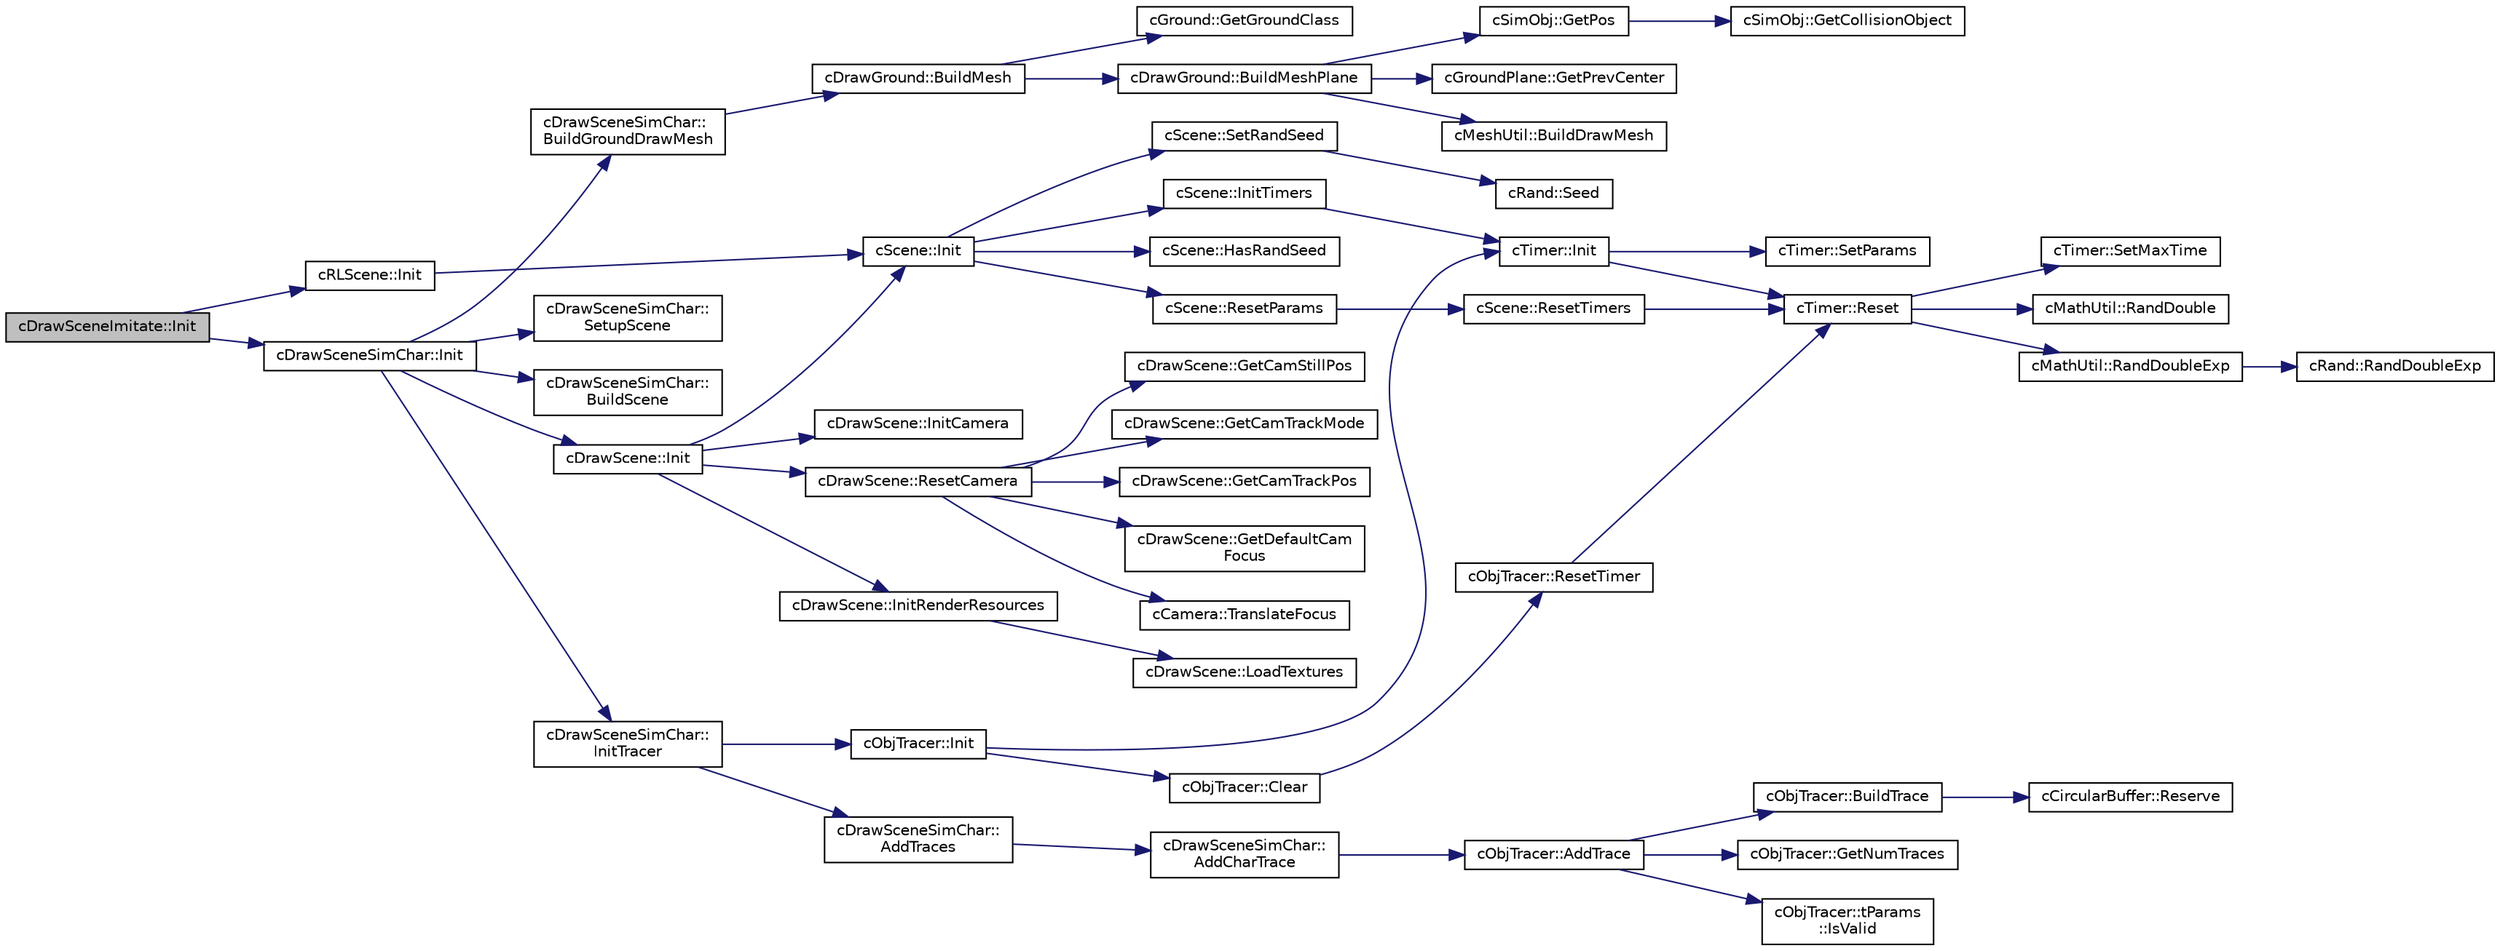 digraph "cDrawSceneImitate::Init"
{
 // LATEX_PDF_SIZE
  edge [fontname="Helvetica",fontsize="10",labelfontname="Helvetica",labelfontsize="10"];
  node [fontname="Helvetica",fontsize="10",shape=record];
  rankdir="LR";
  Node1 [label="cDrawSceneImitate::Init",height=0.2,width=0.4,color="black", fillcolor="grey75", style="filled", fontcolor="black",tooltip=" "];
  Node1 -> Node2 [color="midnightblue",fontsize="10",style="solid",fontname="Helvetica"];
  Node2 [label="cDrawSceneSimChar::Init",height=0.2,width=0.4,color="black", fillcolor="white", style="filled",URL="$classc_draw_scene_sim_char.html#a4e6054c41d9444218aa837fc692d38d6",tooltip=" "];
  Node2 -> Node3 [color="midnightblue",fontsize="10",style="solid",fontname="Helvetica"];
  Node3 [label="cDrawSceneSimChar::\lBuildGroundDrawMesh",height=0.2,width=0.4,color="black", fillcolor="white", style="filled",URL="$classc_draw_scene_sim_char.html#aa87f3016ca6cf257701de2cbdbce0cd2",tooltip=" "];
  Node3 -> Node4 [color="midnightblue",fontsize="10",style="solid",fontname="Helvetica"];
  Node4 [label="cDrawGround::BuildMesh",height=0.2,width=0.4,color="black", fillcolor="white", style="filled",URL="$classc_draw_ground.html#af01e740bca9edeac61ebccf5418af5b4",tooltip=" "];
  Node4 -> Node5 [color="midnightblue",fontsize="10",style="solid",fontname="Helvetica"];
  Node5 [label="cDrawGround::BuildMeshPlane",height=0.2,width=0.4,color="black", fillcolor="white", style="filled",URL="$classc_draw_ground.html#a97002787a031668e004bd9a791beae7b",tooltip=" "];
  Node5 -> Node6 [color="midnightblue",fontsize="10",style="solid",fontname="Helvetica"];
  Node6 [label="cMeshUtil::BuildDrawMesh",height=0.2,width=0.4,color="black", fillcolor="white", style="filled",URL="$classc_mesh_util.html#a99c580def2bd11bea53600a2467f5c91",tooltip=" "];
  Node5 -> Node7 [color="midnightblue",fontsize="10",style="solid",fontname="Helvetica"];
  Node7 [label="cSimObj::GetPos",height=0.2,width=0.4,color="black", fillcolor="white", style="filled",URL="$classc_sim_obj.html#adb9f6ca03649139e5300de22c12df44f",tooltip=" "];
  Node7 -> Node8 [color="midnightblue",fontsize="10",style="solid",fontname="Helvetica"];
  Node8 [label="cSimObj::GetCollisionObject",height=0.2,width=0.4,color="black", fillcolor="white", style="filled",URL="$classc_sim_obj.html#aabb085287e9c1b96e290f66b8cab95e9",tooltip=" "];
  Node5 -> Node9 [color="midnightblue",fontsize="10",style="solid",fontname="Helvetica"];
  Node9 [label="cGroundPlane::GetPrevCenter",height=0.2,width=0.4,color="black", fillcolor="white", style="filled",URL="$classc_ground_plane.html#a9c54b0a96951bf92e6690ae5be794c09",tooltip=" "];
  Node4 -> Node10 [color="midnightblue",fontsize="10",style="solid",fontname="Helvetica"];
  Node10 [label="cGround::GetGroundClass",height=0.2,width=0.4,color="black", fillcolor="white", style="filled",URL="$classc_ground.html#a92a964a14cb57702671810959390fc39",tooltip=" "];
  Node2 -> Node11 [color="midnightblue",fontsize="10",style="solid",fontname="Helvetica"];
  Node11 [label="cDrawSceneSimChar::\lBuildScene",height=0.2,width=0.4,color="black", fillcolor="white", style="filled",URL="$classc_draw_scene_sim_char.html#aae61376b88a70f1369d7091123e32fc5",tooltip=" "];
  Node2 -> Node12 [color="midnightblue",fontsize="10",style="solid",fontname="Helvetica"];
  Node12 [label="cDrawScene::Init",height=0.2,width=0.4,color="black", fillcolor="white", style="filled",URL="$classc_draw_scene.html#af961ad5f820420edffd46780c007be68",tooltip=" "];
  Node12 -> Node13 [color="midnightblue",fontsize="10",style="solid",fontname="Helvetica"];
  Node13 [label="cScene::Init",height=0.2,width=0.4,color="black", fillcolor="white", style="filled",URL="$classc_scene.html#a8d59ee636f3e14388f8010fc4959a1db",tooltip=" "];
  Node13 -> Node14 [color="midnightblue",fontsize="10",style="solid",fontname="Helvetica"];
  Node14 [label="cScene::HasRandSeed",height=0.2,width=0.4,color="black", fillcolor="white", style="filled",URL="$classc_scene.html#a831a7df291e4568bce8128c05338aa04",tooltip=" "];
  Node13 -> Node15 [color="midnightblue",fontsize="10",style="solid",fontname="Helvetica"];
  Node15 [label="cScene::InitTimers",height=0.2,width=0.4,color="black", fillcolor="white", style="filled",URL="$classc_scene.html#a28cf2507e26a884ec13ae918128d448b",tooltip=" "];
  Node15 -> Node16 [color="midnightblue",fontsize="10",style="solid",fontname="Helvetica"];
  Node16 [label="cTimer::Init",height=0.2,width=0.4,color="black", fillcolor="white", style="filled",URL="$classc_timer.html#ab5f384b3d3bf9bdea54db1e4529afa1e",tooltip=" "];
  Node16 -> Node17 [color="midnightblue",fontsize="10",style="solid",fontname="Helvetica"];
  Node17 [label="cTimer::Reset",height=0.2,width=0.4,color="black", fillcolor="white", style="filled",URL="$classc_timer.html#ad1099bd7febb32a85da1273881d2326d",tooltip=" "];
  Node17 -> Node18 [color="midnightblue",fontsize="10",style="solid",fontname="Helvetica"];
  Node18 [label="cMathUtil::RandDouble",height=0.2,width=0.4,color="black", fillcolor="white", style="filled",URL="$classc_math_util.html#a8f3607d8952c00d36141494961f8691e",tooltip=" "];
  Node17 -> Node19 [color="midnightblue",fontsize="10",style="solid",fontname="Helvetica"];
  Node19 [label="cMathUtil::RandDoubleExp",height=0.2,width=0.4,color="black", fillcolor="white", style="filled",URL="$classc_math_util.html#a0750363044514fd5f6951c05f533067b",tooltip=" "];
  Node19 -> Node20 [color="midnightblue",fontsize="10",style="solid",fontname="Helvetica"];
  Node20 [label="cRand::RandDoubleExp",height=0.2,width=0.4,color="black", fillcolor="white", style="filled",URL="$classc_rand.html#a22bfd19e9f9233e08955c9e2ab47ba38",tooltip=" "];
  Node17 -> Node21 [color="midnightblue",fontsize="10",style="solid",fontname="Helvetica"];
  Node21 [label="cTimer::SetMaxTime",height=0.2,width=0.4,color="black", fillcolor="white", style="filled",URL="$classc_timer.html#a809813de40643bdcd8eeb5b4166934f0",tooltip=" "];
  Node16 -> Node22 [color="midnightblue",fontsize="10",style="solid",fontname="Helvetica"];
  Node22 [label="cTimer::SetParams",height=0.2,width=0.4,color="black", fillcolor="white", style="filled",URL="$classc_timer.html#a081062202800129e518bc8bef1a9dee2",tooltip=" "];
  Node13 -> Node23 [color="midnightblue",fontsize="10",style="solid",fontname="Helvetica"];
  Node23 [label="cScene::ResetParams",height=0.2,width=0.4,color="black", fillcolor="white", style="filled",URL="$classc_scene.html#a415e870aeb165035c4e226807d2ad5a4",tooltip=" "];
  Node23 -> Node24 [color="midnightblue",fontsize="10",style="solid",fontname="Helvetica"];
  Node24 [label="cScene::ResetTimers",height=0.2,width=0.4,color="black", fillcolor="white", style="filled",URL="$classc_scene.html#ad3519d6ec80933c165a3eeaec926a117",tooltip=" "];
  Node24 -> Node17 [color="midnightblue",fontsize="10",style="solid",fontname="Helvetica"];
  Node13 -> Node25 [color="midnightblue",fontsize="10",style="solid",fontname="Helvetica"];
  Node25 [label="cScene::SetRandSeed",height=0.2,width=0.4,color="black", fillcolor="white", style="filled",URL="$classc_scene.html#a40d4f0a32e59b78760d761850a2e9d46",tooltip=" "];
  Node25 -> Node26 [color="midnightblue",fontsize="10",style="solid",fontname="Helvetica"];
  Node26 [label="cRand::Seed",height=0.2,width=0.4,color="black", fillcolor="white", style="filled",URL="$classc_rand.html#af63e3f8fcdc4796655dc6780b5a90b85",tooltip=" "];
  Node12 -> Node27 [color="midnightblue",fontsize="10",style="solid",fontname="Helvetica"];
  Node27 [label="cDrawScene::InitCamera",height=0.2,width=0.4,color="black", fillcolor="white", style="filled",URL="$classc_draw_scene.html#a7befb3da4de66a29ca6f332c587c5592",tooltip=" "];
  Node12 -> Node28 [color="midnightblue",fontsize="10",style="solid",fontname="Helvetica"];
  Node28 [label="cDrawScene::InitRenderResources",height=0.2,width=0.4,color="black", fillcolor="white", style="filled",URL="$classc_draw_scene.html#af8178691411545bebf76284f92e0793f",tooltip=" "];
  Node28 -> Node29 [color="midnightblue",fontsize="10",style="solid",fontname="Helvetica"];
  Node29 [label="cDrawScene::LoadTextures",height=0.2,width=0.4,color="black", fillcolor="white", style="filled",URL="$classc_draw_scene.html#a53fd3c851d36ebc2f8fc4a4b7c0df3d8",tooltip=" "];
  Node12 -> Node30 [color="midnightblue",fontsize="10",style="solid",fontname="Helvetica"];
  Node30 [label="cDrawScene::ResetCamera",height=0.2,width=0.4,color="black", fillcolor="white", style="filled",URL="$classc_draw_scene.html#a26dea7e7570b64323d9fefa057cd6d62",tooltip=" "];
  Node30 -> Node31 [color="midnightblue",fontsize="10",style="solid",fontname="Helvetica"];
  Node31 [label="cDrawScene::GetCamStillPos",height=0.2,width=0.4,color="black", fillcolor="white", style="filled",URL="$classc_draw_scene.html#a6d98371b40e4f0170e2914bdcbacf627",tooltip=" "];
  Node30 -> Node32 [color="midnightblue",fontsize="10",style="solid",fontname="Helvetica"];
  Node32 [label="cDrawScene::GetCamTrackMode",height=0.2,width=0.4,color="black", fillcolor="white", style="filled",URL="$classc_draw_scene.html#a8156f751ddadb5670a15381a955b3e88",tooltip=" "];
  Node30 -> Node33 [color="midnightblue",fontsize="10",style="solid",fontname="Helvetica"];
  Node33 [label="cDrawScene::GetCamTrackPos",height=0.2,width=0.4,color="black", fillcolor="white", style="filled",URL="$classc_draw_scene.html#a7055709925cf61e5177ba09e9a4cc235",tooltip=" "];
  Node30 -> Node34 [color="midnightblue",fontsize="10",style="solid",fontname="Helvetica"];
  Node34 [label="cDrawScene::GetDefaultCam\lFocus",height=0.2,width=0.4,color="black", fillcolor="white", style="filled",URL="$classc_draw_scene.html#a3a7f5564e881857d0bba439541e511d1",tooltip=" "];
  Node30 -> Node35 [color="midnightblue",fontsize="10",style="solid",fontname="Helvetica"];
  Node35 [label="cCamera::TranslateFocus",height=0.2,width=0.4,color="black", fillcolor="white", style="filled",URL="$classc_camera.html#ab6d3e9004d131648eae02c7fcfb09ca0",tooltip=" "];
  Node2 -> Node36 [color="midnightblue",fontsize="10",style="solid",fontname="Helvetica"];
  Node36 [label="cDrawSceneSimChar::\lInitTracer",height=0.2,width=0.4,color="black", fillcolor="white", style="filled",URL="$classc_draw_scene_sim_char.html#ad6d1aa9571dea69f6cbf85323e1da5e7",tooltip=" "];
  Node36 -> Node37 [color="midnightblue",fontsize="10",style="solid",fontname="Helvetica"];
  Node37 [label="cDrawSceneSimChar::\lAddTraces",height=0.2,width=0.4,color="black", fillcolor="white", style="filled",URL="$classc_draw_scene_sim_char.html#a41cf11a0969d1e87839e89f13cca4bf6",tooltip=" "];
  Node37 -> Node38 [color="midnightblue",fontsize="10",style="solid",fontname="Helvetica"];
  Node38 [label="cDrawSceneSimChar::\lAddCharTrace",height=0.2,width=0.4,color="black", fillcolor="white", style="filled",URL="$classc_draw_scene_sim_char.html#af902fcda45883ede6a33df704e42e1ac",tooltip=" "];
  Node38 -> Node39 [color="midnightblue",fontsize="10",style="solid",fontname="Helvetica"];
  Node39 [label="cObjTracer::AddTrace",height=0.2,width=0.4,color="black", fillcolor="white", style="filled",URL="$classc_obj_tracer.html#adc990c6ed40da90a3753bed41ce770c7",tooltip=" "];
  Node39 -> Node40 [color="midnightblue",fontsize="10",style="solid",fontname="Helvetica"];
  Node40 [label="cObjTracer::BuildTrace",height=0.2,width=0.4,color="black", fillcolor="white", style="filled",URL="$classc_obj_tracer.html#ace01da066617807086691a25438d8b40",tooltip=" "];
  Node40 -> Node41 [color="midnightblue",fontsize="10",style="solid",fontname="Helvetica"];
  Node41 [label="cCircularBuffer::Reserve",height=0.2,width=0.4,color="black", fillcolor="white", style="filled",URL="$classc_circular_buffer.html#aa1e086159e132b04fa812c21f2d7e4f6",tooltip=" "];
  Node39 -> Node42 [color="midnightblue",fontsize="10",style="solid",fontname="Helvetica"];
  Node42 [label="cObjTracer::GetNumTraces",height=0.2,width=0.4,color="black", fillcolor="white", style="filled",URL="$classc_obj_tracer.html#a1ab0a6d791c2febc89f7cbfa26943b94",tooltip=" "];
  Node39 -> Node43 [color="midnightblue",fontsize="10",style="solid",fontname="Helvetica"];
  Node43 [label="cObjTracer::tParams\l::IsValid",height=0.2,width=0.4,color="black", fillcolor="white", style="filled",URL="$structc_obj_tracer_1_1t_params.html#a1a56778e3e47afda435d012d166dba3d",tooltip=" "];
  Node36 -> Node44 [color="midnightblue",fontsize="10",style="solid",fontname="Helvetica"];
  Node44 [label="cObjTracer::Init",height=0.2,width=0.4,color="black", fillcolor="white", style="filled",URL="$classc_obj_tracer.html#a807742c9ea662105660aea4f0a175c42",tooltip=" "];
  Node44 -> Node45 [color="midnightblue",fontsize="10",style="solid",fontname="Helvetica"];
  Node45 [label="cObjTracer::Clear",height=0.2,width=0.4,color="black", fillcolor="white", style="filled",URL="$classc_obj_tracer.html#a9cfa9ddba4ab174c1534e4a0b3db8277",tooltip=" "];
  Node45 -> Node46 [color="midnightblue",fontsize="10",style="solid",fontname="Helvetica"];
  Node46 [label="cObjTracer::ResetTimer",height=0.2,width=0.4,color="black", fillcolor="white", style="filled",URL="$classc_obj_tracer.html#aed934ea118cab7e537373e9b39ba7195",tooltip=" "];
  Node46 -> Node17 [color="midnightblue",fontsize="10",style="solid",fontname="Helvetica"];
  Node44 -> Node16 [color="midnightblue",fontsize="10",style="solid",fontname="Helvetica"];
  Node2 -> Node47 [color="midnightblue",fontsize="10",style="solid",fontname="Helvetica"];
  Node47 [label="cDrawSceneSimChar::\lSetupScene",height=0.2,width=0.4,color="black", fillcolor="white", style="filled",URL="$classc_draw_scene_sim_char.html#a46fd07bbbf2485d0467fbbdbab0d4c2b",tooltip=" "];
  Node1 -> Node48 [color="midnightblue",fontsize="10",style="solid",fontname="Helvetica"];
  Node48 [label="cRLScene::Init",height=0.2,width=0.4,color="black", fillcolor="white", style="filled",URL="$classc_r_l_scene.html#af49d99030e9b27b552b402dc3e2c6b20",tooltip=" "];
  Node48 -> Node13 [color="midnightblue",fontsize="10",style="solid",fontname="Helvetica"];
}
